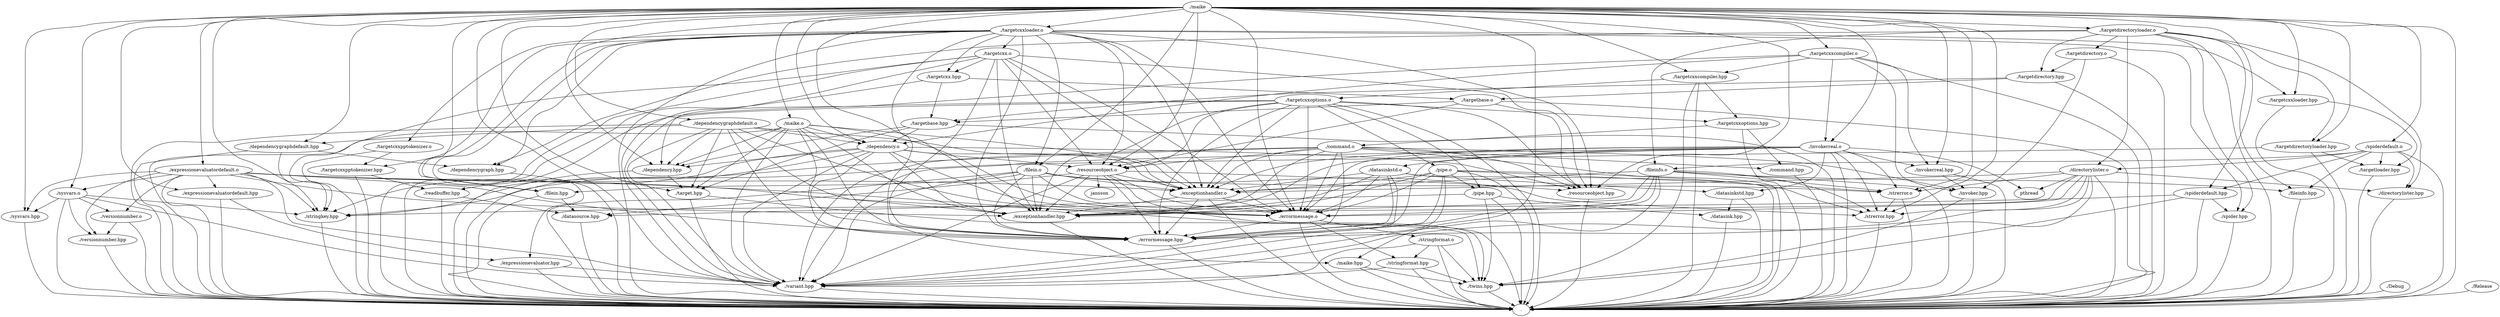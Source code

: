digraph DependencyGraph
	{
	"./versionnumber.hpp"->".";
	"./targetcxx.o"->".";
	"./targetcxx.o"->"./targetcxx.hpp";
	"./targetcxx.o"->"./resourceobject.hpp";
	"./targetcxx.o"->"./resourceobject.o";
	"./targetcxx.o"->"./stringkey.hpp";
	"./targetcxx.o"->"./errormessage.hpp";
	"./targetcxx.o"->"./errormessage.o";
	"./targetcxx.o"->"./variant.hpp";
	"./targetcxx.o"->"./exceptionhandler.hpp";
	"./targetcxx.o"->"./exceptionhandler.o";
	"./datasinkstd.hpp"->".";
	"./datasinkstd.hpp"->"./datasink.hpp";
	"./pipe.hpp"->".";
	"./pipe.hpp"->"./datasource.hpp";
	"./pipe.hpp"->"./datasink.hpp";
	"./pipe.hpp"->"./twins.hpp";
	"./exceptionhandler.hpp"->".";
	"./readbuffer.hpp"->".";
	"./readbuffer.hpp"->"./datasource.hpp";
	"./stringformat.o"->".";
	"./stringformat.o"->"./stringformat.hpp";
	"./stringformat.o"->"./variant.hpp";
	"./stringformat.o"->"./twins.hpp";
	"./versionnumber.o"->".";
	"./versionnumber.o"->"./versionnumber.hpp";
	"./targetcxxoptions.hpp"->".";
	"./targetcxxoptions.hpp"->"./command.hpp";
	"./targetcxxoptions.hpp"->"./command.o";
	"./command.hpp"->".";
	"./directorylister.o"->"pthread";
	"./directorylister.o"->".";
	"./directorylister.o"->"./directorylister.hpp";
	"./directorylister.o"->"./errormessage.hpp";
	"./directorylister.o"->"./errormessage.o";
	"./directorylister.o"->"./variant.hpp";
	"./directorylister.o"->"./exceptionhandler.hpp";
	"./directorylister.o"->"./exceptionhandler.o";
	"./directorylister.o"->"./strerror.hpp";
	"./directorylister.o"->"./strerror.o";
	"./dependencygraph.hpp"->".";
	"./invokerreal.o"->"pthread";
	"./invokerreal.o"->".";
	"./invokerreal.o"->"./invokerreal.hpp";
	"./invokerreal.o"->"./datasinkstd.hpp";
	"./invokerreal.o"->"./datasinkstd.o";
	"./invokerreal.o"->"./errormessage.hpp";
	"./invokerreal.o"->"./errormessage.o";
	"./invokerreal.o"->"./variant.hpp";
	"./invokerreal.o"->"./exceptionhandler.hpp";
	"./invokerreal.o"->"./exceptionhandler.o";
	"./invokerreal.o"->"./strerror.hpp";
	"./invokerreal.o"->"./strerror.o";
	"./spiderdefault.hpp"->".";
	"./spiderdefault.hpp"->"./spider.hpp";
	"./spiderdefault.hpp"->"./stringkey.hpp";
	"./spiderdefault.hpp"->"./twins.hpp";
	"./resourceobject.o"->"jansson";
	"./resourceobject.o"->".";
	"./resourceobject.o"->"./resourceobject.hpp";
	"./resourceobject.o"->"./errormessage.hpp";
	"./resourceobject.o"->"./errormessage.o";
	"./resourceobject.o"->"./datasource.hpp";
	"./resourceobject.o"->"./variant.hpp";
	"./resourceobject.o"->"./exceptionhandler.hpp";
	"./resourceobject.o"->"./exceptionhandler.o";
	"./targetcxxpptokenizer.o"->".";
	"./targetcxxpptokenizer.o"->"./targetcxxpptokenizer.hpp";
	"./pipe.o"->".";
	"./pipe.o"->"./pipe.hpp";
	"./pipe.o"->"./errormessage.hpp";
	"./pipe.o"->"./errormessage.o";
	"./pipe.o"->"./variant.hpp";
	"./pipe.o"->"./exceptionhandler.hpp";
	"./pipe.o"->"./exceptionhandler.o";
	"./pipe.o"->"./strerror.hpp";
	"./pipe.o"->"./strerror.o";
	"./expressionevaluator.hpp"->".";
	"./expressionevaluator.hpp"->"./variant.hpp";
	"./sysvars.hpp"->".";
	"./dependencygraphdefault.hpp"->".";
	"./dependencygraphdefault.hpp"->"./dependencygraph.hpp";
	"./dependencygraphdefault.hpp"->"./stringkey.hpp";
	"./maike.hpp"->".";
	"./maike.hpp"->"./twins.hpp";
	"./stringkey.hpp"->".";
	"./targetdirectoryloader.hpp"->".";
	"./targetdirectoryloader.hpp"->"./targetloader.hpp";
	"./targetdirectoryloader.hpp"->"./stringkey.hpp";
	"./target.hpp"->".";
	"./target.hpp"->"./twins.hpp";
	"./targetloader.hpp"->".";
	"./targetdirectory.o"->".";
	"./targetdirectory.o"->"./targetdirectory.hpp";
	"./targetdirectory.o"->"./invoker.hpp";
	"./targetcxxcompiler.o"->".";
	"./targetcxxcompiler.o"->"./targetcxxcompiler.hpp";
	"./targetcxxcompiler.o"->"./invoker.hpp";
	"./targetcxxcompiler.o"->"./dependency.hpp";
	"./targetcxxcompiler.o"->"./dependency.o";
	"./targetcxxcompiler.o"->"./invokerreal.hpp";
	"./targetcxxcompiler.o"->"./invokerreal.o";
	"./invoker.hpp"->".";
	"./invoker.hpp"->"./twins.hpp";
	"./targetbase.o"->".";
	"./targetbase.o"->"./targetbase.hpp";
	"./targetbase.o"->"./resourceobject.hpp";
	"./targetbase.o"->"./resourceobject.o";
	"./targetcxxoptions.o"->".";
	"./targetcxxoptions.o"->"./targetcxxoptions.hpp";
	"./targetcxxoptions.o"->"./resourceobject.hpp";
	"./targetcxxoptions.o"->"./resourceobject.o";
	"./targetcxxoptions.o"->"./pipe.hpp";
	"./targetcxxoptions.o"->"./pipe.o";
	"./targetcxxoptions.o"->"./exceptionhandler.hpp";
	"./targetcxxoptions.o"->"./exceptionhandler.o";
	"./targetcxxoptions.o"->"./errormessage.hpp";
	"./targetcxxoptions.o"->"./errormessage.o";
	"./targetcxxoptions.o"->"./variant.hpp";
	"./targetcxxoptions.o"->"./readbuffer.hpp";
	"./maike"->".";
	"./maike"->"./dependencygraphdefault.hpp";
	"./maike"->"./dependencygraphdefault.o";
	"./maike"->"./target.hpp";
	"./maike"->"./spiderdefault.hpp";
	"./maike"->"./spiderdefault.o";
	"./maike"->"./stringkey.hpp";
	"./maike"->"./invokerreal.hpp";
	"./maike"->"./invokerreal.o";
	"./maike"->"./maike.hpp";
	"./maike"->"./maike.o";
	"./maike"->"./targetdirectoryloader.hpp";
	"./maike"->"./targetdirectoryloader.o";
	"./maike"->"./targetcxxloader.hpp";
	"./maike"->"./targetcxxloader.o";
	"./maike"->"./targetcxxcompiler.hpp";
	"./maike"->"./targetcxxcompiler.o";
	"./maike"->"./errormessage.hpp";
	"./maike"->"./errormessage.o";
	"./maike"->"./dependency.hpp";
	"./maike"->"./dependency.o";
	"./maike"->"./sysvars.hpp";
	"./maike"->"./sysvars.o";
	"./maike"->"./resourceobject.hpp";
	"./maike"->"./resourceobject.o";
	"./maike"->"./filein.hpp";
	"./maike"->"./filein.o";
	"./maike"->"./expressionevaluatordefault.hpp";
	"./maike"->"./expressionevaluatordefault.o";
	"./maike"->"./variant.hpp";
	"./maike"->"./strerror.hpp";
	"./maike"->"./strerror.o";
	"./Debug"->".";
	"./fileinfo.hpp"->".";
	"./targetcxxpptokenizer.hpp"->".";
	"./targetcxxpptokenizer.hpp"->"./readbuffer.hpp";
	"./filein.hpp"->".";
	"./filein.hpp"->"./datasource.hpp";
	"./datasink.hpp"->".";
	"./invokerreal.hpp"->".";
	"./invokerreal.hpp"->"./invoker.hpp";
	"./datasource.hpp"->".";
	"./spider.hpp"->".";
	"./fileinfo.o"->".";
	"./fileinfo.o"->"./fileinfo.hpp";
	"./fileinfo.o"->"./variant.hpp";
	"./fileinfo.o"->"./errormessage.hpp";
	"./fileinfo.o"->"./errormessage.o";
	"./fileinfo.o"->"./strerror.hpp";
	"./fileinfo.o"->"./strerror.o";
	"./fileinfo.o"->"./exceptionhandler.hpp";
	"./fileinfo.o"->"./exceptionhandler.o";
	"./targetcxx.hpp"->".";
	"./targetcxx.hpp"->"./targetbase.hpp";
	"./targetcxx.hpp"->"./targetbase.o";
	"./targetcxxloader.hpp"->".";
	"./targetcxxloader.hpp"->"./targetloader.hpp";
	"./stringformat.hpp"->".";
	"./stringformat.hpp"->"./variant.hpp";
	"./stringformat.hpp"->"./twins.hpp";
	"./exceptionhandler.o"->".";
	"./exceptionhandler.o"->"./exceptionhandler.hpp";
	"./exceptionhandler.o"->"./errormessage.hpp";
	"./exceptionhandler.o"->"./errormessage.o";
	"./maike.o"->".";
	"./maike.o"->"./maike.hpp";
	"./maike.o"->"./target.hpp";
	"./maike.o"->"./dependency.hpp";
	"./maike.o"->"./dependency.o";
	"./maike.o"->"./errormessage.hpp";
	"./maike.o"->"./errormessage.o";
	"./maike.o"->"./variant.hpp";
	"./maike.o"->"./exceptionhandler.hpp";
	"./maike.o"->"./exceptionhandler.o";
	"./expressionevaluatordefault.o"->".";
	"./expressionevaluatordefault.o"->"./expressionevaluatordefault.hpp";
	"./expressionevaluatordefault.o"->"./stringkey.hpp";
	"./expressionevaluatordefault.o"->"./sysvars.hpp";
	"./expressionevaluatordefault.o"->"./sysvars.o";
	"./expressionevaluatordefault.o"->"./variant.hpp";
	"./expressionevaluatordefault.o"->"./errormessage.hpp";
	"./expressionevaluatordefault.o"->"./errormessage.o";
	"./expressionevaluatordefault.o"->"./exceptionhandler.hpp";
	"./expressionevaluatordefault.o"->"./exceptionhandler.o";
	"./expressionevaluatordefault.o"->"./twins.hpp";
	"./expressionevaluatordefault.o"->"./versionnumber.hpp";
	"./expressionevaluatordefault.o"->"./versionnumber.o";
	"./directorylister.hpp"->".";
	"./dependency.o"->".";
	"./dependency.o"->"./dependency.hpp";
	"./dependency.o"->"./resourceobject.hpp";
	"./dependency.o"->"./resourceobject.o";
	"./dependency.o"->"./stringkey.hpp";
	"./dependency.o"->"./errormessage.hpp";
	"./dependency.o"->"./errormessage.o";
	"./dependency.o"->"./exceptionhandler.hpp";
	"./dependency.o"->"./exceptionhandler.o";
	"./dependency.o"->"./variant.hpp";
	"./datasinkstd.o"->".";
	"./datasinkstd.o"->"./datasinkstd.hpp";
	"./datasinkstd.o"->"./exceptionhandler.hpp";
	"./datasinkstd.o"->"./exceptionhandler.o";
	"./datasinkstd.o"->"./errormessage.hpp";
	"./datasinkstd.o"->"./errormessage.o";
	"./datasinkstd.o"->"./variant.hpp";
	"./Release"->".";
	"./twins.hpp"->".";
	"./variant.hpp"->".";
	"./sysvars.o"->".";
	"./sysvars.o"->"./sysvars.hpp";
	"./sysvars.o"->"./versionnumber.hpp";
	"./sysvars.o"->"./versionnumber.o";
	"./sysvars.o"->"./stringkey.hpp";
	"./sysvars.o"->"./variant.hpp";
	"./targetcxxcompiler.hpp"->".";
	"./targetcxxcompiler.hpp"->"./targetcxxoptions.hpp";
	"./targetcxxcompiler.hpp"->"./targetcxxoptions.o";
	"./targetcxxcompiler.hpp"->"./twins.hpp";
	"./strerror.o"->".";
	"./strerror.o"->"./strerror.hpp";
	"./targetbase.hpp"->".";
	"./targetbase.hpp"->"./target.hpp";
	"./targetbase.hpp"->"./dependency.hpp";
	"./targetbase.hpp"->"./dependency.o";
	"./errormessage.hpp"->".";
	"./filein.o"->".";
	"./filein.o"->"./filein.hpp";
	"./filein.o"->"./errormessage.hpp";
	"./filein.o"->"./errormessage.o";
	"./filein.o"->"./exceptionhandler.hpp";
	"./filein.o"->"./exceptionhandler.o";
	"./filein.o"->"./variant.hpp";
	"./filein.o"->"./strerror.hpp";
	"./filein.o"->"./strerror.o";
	"./expressionevaluatordefault.hpp"->".";
	"./expressionevaluatordefault.hpp"->"./expressionevaluator.hpp";
	"./targetdirectoryloader.o"->".";
	"./targetdirectoryloader.o"->"./targetdirectoryloader.hpp";
	"./targetdirectoryloader.o"->"./directorylister.hpp";
	"./targetdirectoryloader.o"->"./directorylister.o";
	"./targetdirectoryloader.o"->"./fileinfo.hpp";
	"./targetdirectoryloader.o"->"./fileinfo.o";
	"./targetdirectoryloader.o"->"./spider.hpp";
	"./targetdirectoryloader.o"->"./targetdirectory.hpp";
	"./targetdirectoryloader.o"->"./targetdirectory.o";
	"./targetdirectoryloader.o"->"./dependencygraph.hpp";
	"./errormessage.o"->".";
	"./errormessage.o"->"./errormessage.hpp";
	"./errormessage.o"->"./stringformat.hpp";
	"./errormessage.o"->"./stringformat.o";
	"./command.o"->".";
	"./command.o"->"./command.hpp";
	"./command.o"->"./variant.hpp";
	"./command.o"->"./invoker.hpp";
	"./command.o"->"./stringkey.hpp";
	"./command.o"->"./exceptionhandler.hpp";
	"./command.o"->"./exceptionhandler.o";
	"./command.o"->"./errormessage.hpp";
	"./command.o"->"./errormessage.o";
	"./command.o"->"./resourceobject.hpp";
	"./command.o"->"./resourceobject.o";
	"./spiderdefault.o"->".";
	"./spiderdefault.o"->"./spiderdefault.hpp";
	"./spiderdefault.o"->"./directorylister.hpp";
	"./spiderdefault.o"->"./directorylister.o";
	"./spiderdefault.o"->"./fileinfo.hpp";
	"./spiderdefault.o"->"./fileinfo.o";
	"./spiderdefault.o"->"./targetloader.hpp";
	"./targetdirectory.hpp"->".";
	"./targetdirectory.hpp"->"./targetbase.hpp";
	"./targetdirectory.hpp"->"./targetbase.o";
	"./strerror.hpp"->".";
	"./dependencygraphdefault.o"->".";
	"./dependencygraphdefault.o"->"./dependencygraphdefault.hpp";
	"./dependencygraphdefault.o"->"./target.hpp";
	"./dependencygraphdefault.o"->"./dependency.hpp";
	"./dependencygraphdefault.o"->"./dependency.o";
	"./dependencygraphdefault.o"->"./errormessage.hpp";
	"./dependencygraphdefault.o"->"./errormessage.o";
	"./dependencygraphdefault.o"->"./variant.hpp";
	"./dependencygraphdefault.o"->"./exceptionhandler.hpp";
	"./dependencygraphdefault.o"->"./exceptionhandler.o";
	"./dependency.hpp"->".";
	"./dependency.hpp"->"./target.hpp";
	"./resourceobject.hpp"->".";
	"./targetcxxloader.o"->".";
	"./targetcxxloader.o"->"./targetcxxloader.hpp";
	"./targetcxxloader.o"->"./filein.hpp";
	"./targetcxxloader.o"->"./filein.o";
	"./targetcxxloader.o"->"./targetcxxpptokenizer.hpp";
	"./targetcxxloader.o"->"./targetcxxpptokenizer.o";
	"./targetcxxloader.o"->"./spider.hpp";
	"./targetcxxloader.o"->"./resourceobject.hpp";
	"./targetcxxloader.o"->"./resourceobject.o";
	"./targetcxxloader.o"->"./targetcxx.hpp";
	"./targetcxxloader.o"->"./targetcxx.o";
	"./targetcxxloader.o"->"./dependencygraph.hpp";
	"./targetcxxloader.o"->"./errormessage.hpp";
	"./targetcxxloader.o"->"./errormessage.o";
	"./targetcxxloader.o"->"./expressionevaluator.hpp";
	"./targetcxxloader.o"->"./exceptionhandler.hpp";
	"./targetcxxloader.o"->"./exceptionhandler.o";
	}
